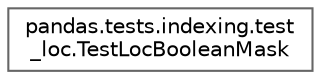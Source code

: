 digraph "Graphical Class Hierarchy"
{
 // LATEX_PDF_SIZE
  bgcolor="transparent";
  edge [fontname=Helvetica,fontsize=10,labelfontname=Helvetica,labelfontsize=10];
  node [fontname=Helvetica,fontsize=10,shape=box,height=0.2,width=0.4];
  rankdir="LR";
  Node0 [id="Node000000",label="pandas.tests.indexing.test\l_loc.TestLocBooleanMask",height=0.2,width=0.4,color="grey40", fillcolor="white", style="filled",URL="$dd/df7/classpandas_1_1tests_1_1indexing_1_1test__loc_1_1TestLocBooleanMask.html",tooltip=" "];
}

